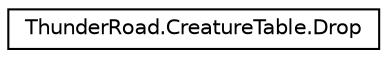 digraph "Graphical Class Hierarchy"
{
 // LATEX_PDF_SIZE
  edge [fontname="Helvetica",fontsize="10",labelfontname="Helvetica",labelfontsize="10"];
  node [fontname="Helvetica",fontsize="10",shape=record];
  rankdir="LR";
  Node0 [label="ThunderRoad.CreatureTable.Drop",height=0.2,width=0.4,color="black", fillcolor="white", style="filled",URL="$class_thunder_road_1_1_creature_table_1_1_drop.html",tooltip="Class Drop."];
}
